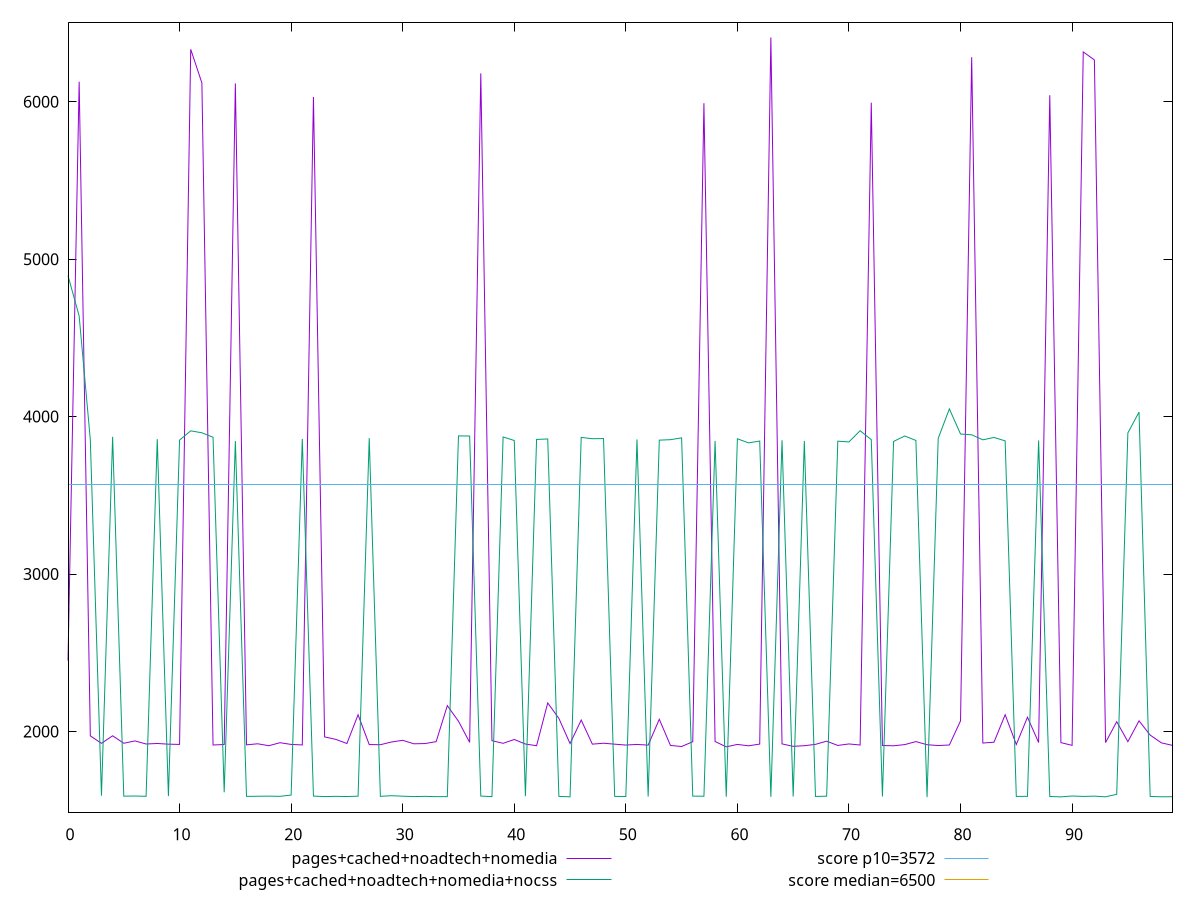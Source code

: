reset

$pagesCachedNoadtechNomedia <<EOF
0 2451.071
1 6126.758999999999
2 1972.7137000000002
3 1925.1824000000001
4 1973.1419999999998
5 1925.638
6 1940.5839999999994
7 1920.95755
8 1924.2910999999997
9 1919.8947
10 1918.3179999999998
11 6332.4259999999995
12 6118.797999999999
13 1914.6675500000001
14 1917.7323500000002
15 6115.801000000001
16 1915.6629000000003
17 1922.3849500000001
18 1910.0515000000005
19 1929.1529999999998
20 1918.2694
21 1915.0019000000002
22 6029.6759999999995
23 1965.9792499999999
24 1950.4764999999998
25 1924.0832999999998
26 2106.7481
27 1917.4298000000003
28 1916.39475
29 1933.7565
30 1944.4044999999996
31 1922.2030000000002
32 1923.7952000000002
33 1936.0195999999996
34 2164.6965
35 2065.634
36 1931.4535
37 6179.808999999999
38 1942.3048500000004
39 1925.3305
40 1949.6515000000004
41 1920.72795
42 1909.9881000000003
43 2181.8266999999996
44 2083.3934999999997
45 1923.6860000000001
46 2073.1385
47 1920.078
48 1925.8749999999998
49 1919.9074999999998
50 1914.2679500000004
51 1918.2740000000001
52 1913.7306999999996
53 2077.998
54 1911.7565
55 1905.1908499999997
56 1935.4818999999998
57 5989.887000000002
58 1936.6954500000004
59 1903.0334999999995
60 1918.2078999999999
61 1909.4185000000002
62 1920.4827500000001
63 6407.432999999999
64 1921.6729999999998
65 1906.14905
66 1910.2040000000002
67 1918.6536500000002
68 1938.9706500000002
69 1911.82965
70 1921.3539999999998
71 1914.4888999999998
72 5993.674000000001
73 1911.2244500000002
74 1909.7115499999995
75 1917.15875
76 1936.2810000000004
77 1916.3457000000003
78 1911.2632000000003
79 1914.6613500000003
80 2067.8395
81 6282.2429999999995
82 1927.1382999999998
83 1932.41525
84 2106.9545
85 1917.8058
86 2090.835
87 1930.4987500000002
88 6040.958
89 1929.6867000000002
90 1912.2972499999998
91 6315.619999999999
92 6264.8308
93 1929.9615
94 2062.5812
95 1935.797
96 2067.9498000000003
97 1977.4375
98 1928.42105
99 1912.1131500000001
EOF

$pagesCachedNoadtechNomediaNocss <<EOF
0 4895.148999999999
1 4638.627
2 3852.751
3 1592.9816500000002
4 3871.685
5 1589.7889499999997
6 1590.56
7 1588.91325
8 3856.9517
9 1590.0965
10 3850.7751
11 3909.6589999999997
12 3897.2700000000004
13 3869.0103000000004
14 1614.1449499999999
15 3844.5209999999997
16 1588.2770500000001
17 1589.2665
18 1589.8740000000003
19 1588.7700999999997
20 1596.643
21 3857.9800000000005
22 1590.2193499999998
23 1587.06375
24 1588.531
25 1587.4337
26 1589.5522999999998
27 3863.734999999999
28 1588.6433499999998
29 1592.6868999999997
30 1589.52295
31 1587.1275
32 1588.4815
33 1586.5711999999999
34 1586.5869999999998
35 3877.572
36 3876.7298
37 1590.1889999999999
38 1586.9122
39 3870.7369999999996
40 3848.1689
41 1589.3954999999999
42 3854.9127000000003
43 3858.1240000000003
44 1588.3276999999998
45 1585.6161499999998
46 3867.758
47 3859.6208
48 3860.4489999999996
49 1588.2465500000003
50 1587.6942999999997
51 3854.9581999999996
52 1586.926
53 3850.523
54 3853.4298
55 3864.9962000000005
56 1590.0545000000002
57 1589.289
58 3845.9726
59 1586.0640999999998
60 3859.135
61 3833.2029999999995
62 3844.7124
63 1585.45255
64 3850.1254000000004
65 1587.0113499999995
66 3845.196
67 1588.0135
68 1589.3999999999996
69 3843.9839999999995
70 3839.1920000000005
71 3910.3329
72 3853.8810000000008
73 1588.0097999999998
74 3842.3307
75 3876.887
76 3848.6106
77 1583.4740000000002
78 3861.8783999999996
79 4049.043
80 3889.4846
81 3884.5024000000003
82 3852.5766999999996
83 3867.4779
84 3846.003
85 1588.1115000000002
86 1588.6399999999999
87 3848.7053000000005
88 1587.73135
89 1585.2314999999999
90 1590.891
91 1588.1135
92 1589.99615
93 1585.5263999999997
94 1601.466
95 3896.3459999999995
96 4028.4919999999997
97 1587.9195
98 1585.7503500000003
99 1586.1997000000001
EOF

set key outside below
set xrange [0:99]
set yrange [1486.9948200000001:6503.912179999999]
set trange [1486.9948200000001:6503.912179999999]
set terminal svg size 640, 520 enhanced background rgb 'white'
set output "report_00019_2021-02-10T18-14-37.922Z//first-cpu-idle/comparison/line/3_vs_4.svg"

plot $pagesCachedNoadtechNomedia title "pages+cached+noadtech+nomedia" with line, \
     $pagesCachedNoadtechNomediaNocss title "pages+cached+noadtech+nomedia+nocss" with line, \
     3572 title "score p10=3572", \
     6500 title "score median=6500"

reset
